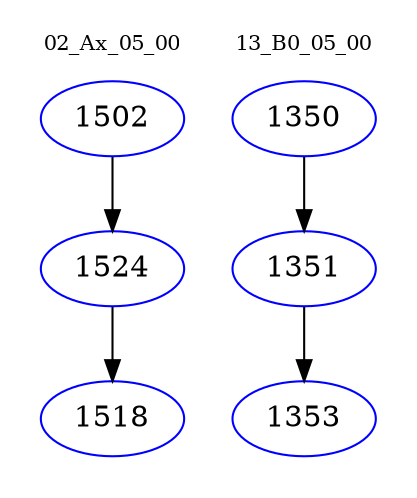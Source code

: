 digraph{
subgraph cluster_0 {
color = white
label = "02_Ax_05_00";
fontsize=10;
T0_1502 [label="1502", color="blue"]
T0_1502 -> T0_1524 [color="black"]
T0_1524 [label="1524", color="blue"]
T0_1524 -> T0_1518 [color="black"]
T0_1518 [label="1518", color="blue"]
}
subgraph cluster_1 {
color = white
label = "13_B0_05_00";
fontsize=10;
T1_1350 [label="1350", color="blue"]
T1_1350 -> T1_1351 [color="black"]
T1_1351 [label="1351", color="blue"]
T1_1351 -> T1_1353 [color="black"]
T1_1353 [label="1353", color="blue"]
}
}
